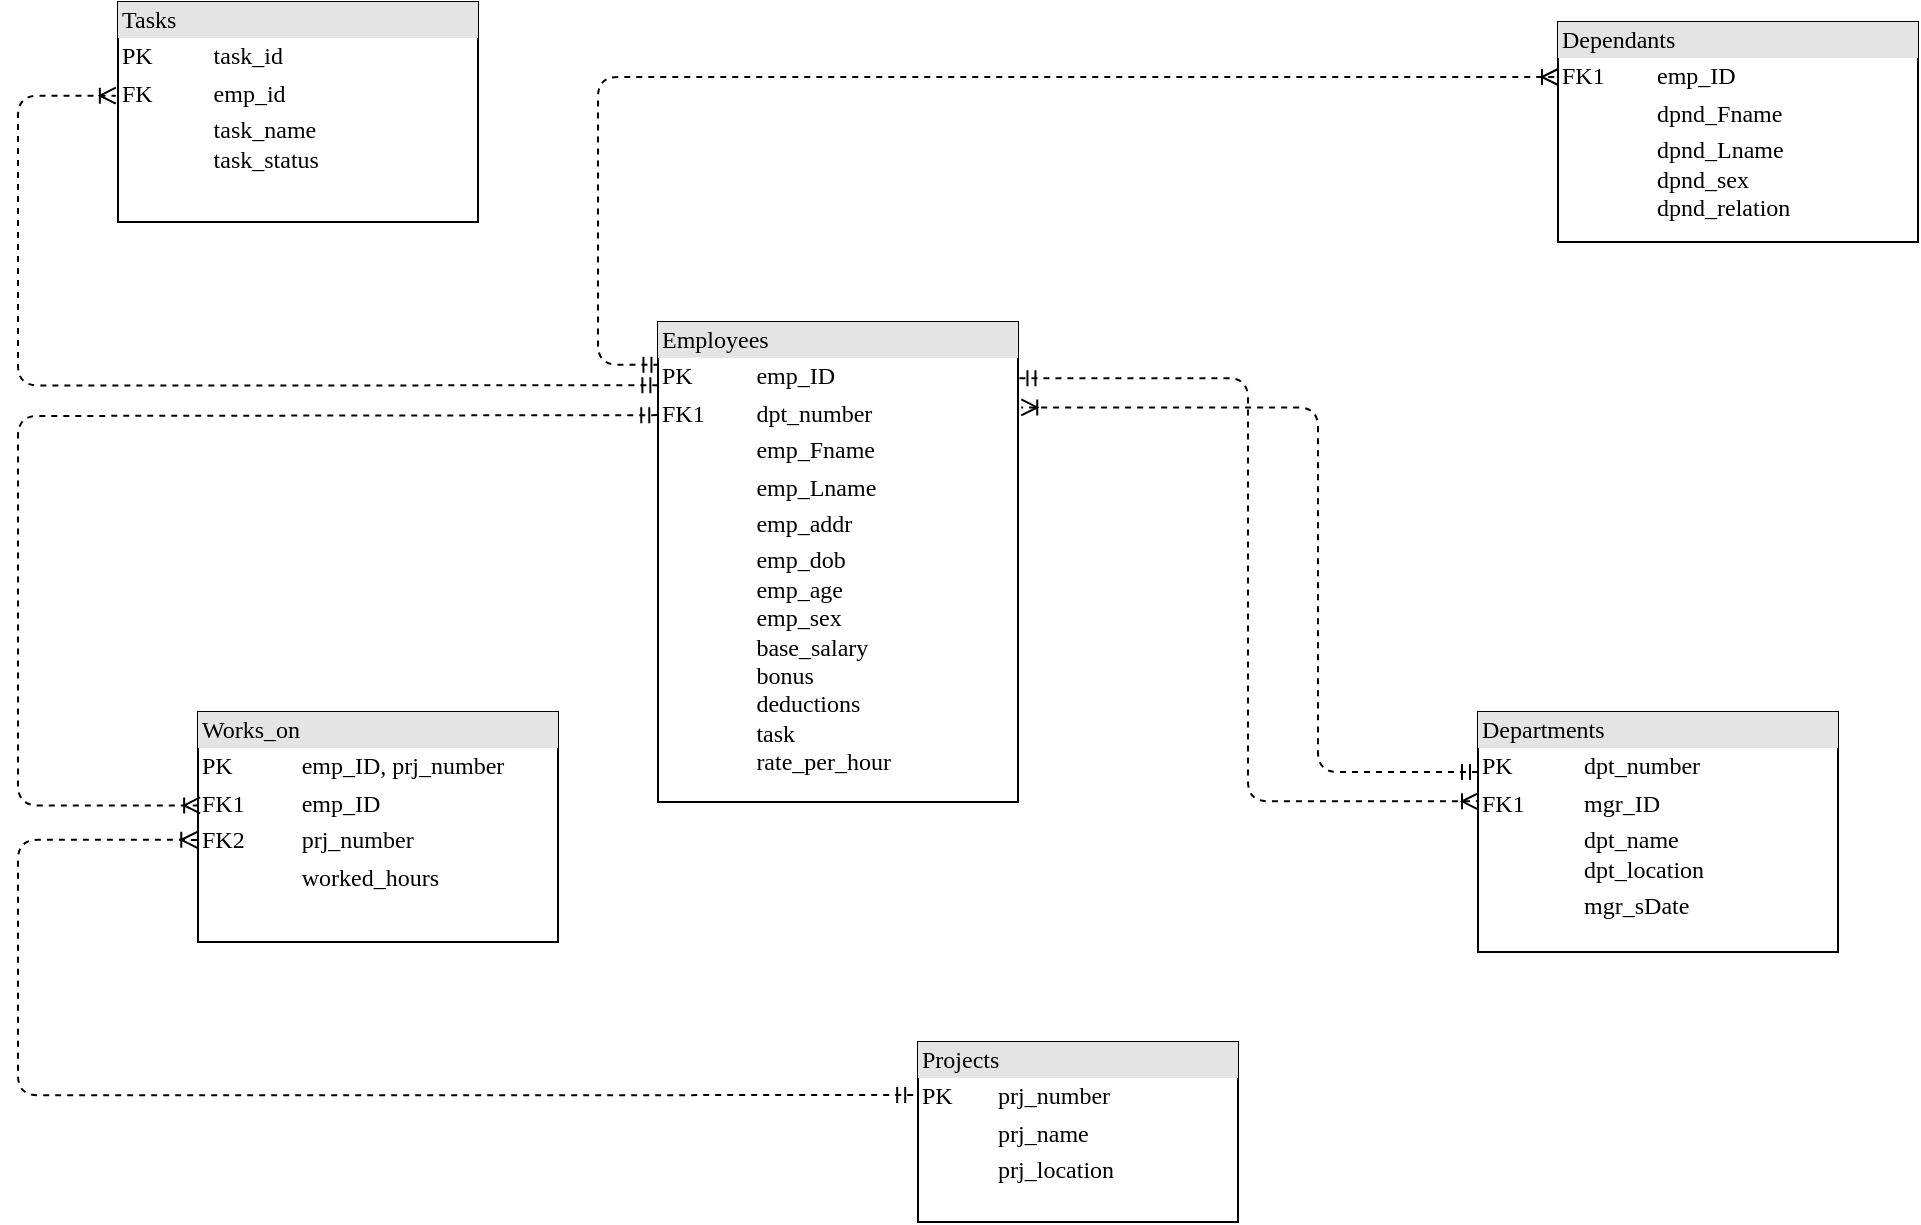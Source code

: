 <mxfile version="25.0.3">
  <diagram name="Page-1" id="2ca16b54-16f6-2749-3443-fa8db7711227">
    <mxGraphModel dx="500" dy="393" grid="1" gridSize="10" guides="1" tooltips="1" connect="1" arrows="1" fold="1" page="1" pageScale="1" pageWidth="1100" pageHeight="850" background="none" math="0" shadow="0">
      <root>
        <mxCell id="0" />
        <mxCell id="1" parent="0" />
        <mxCell id="2ed32ef02a7f4228-20" style="edgeStyle=orthogonalEdgeStyle;html=1;dashed=1;labelBackgroundColor=none;startArrow=ERmandOne;endArrow=ERoneToMany;fontFamily=Verdana;fontSize=12;align=left;exitX=0.004;exitY=0.089;exitDx=0;exitDy=0;entryX=0;entryY=0.25;entryDx=0;entryDy=0;exitPerimeter=0;" parent="1" source="2ed32ef02a7f4228-2" target="2ed32ef02a7f4228-11" edge="1">
          <mxGeometry relative="1" as="geometry">
            <mxPoint x="680" y="310" as="sourcePoint" />
            <mxPoint x="840" y="410" as="targetPoint" />
            <Array as="points">
              <mxPoint x="400" y="261" />
              <mxPoint x="400" y="117" />
            </Array>
          </mxGeometry>
        </mxCell>
        <mxCell id="2ed32ef02a7f4228-2" value="&lt;div style=&quot;box-sizing: border-box ; width: 100% ; background: #e4e4e4 ; padding: 2px&quot;&gt;Employees&lt;/div&gt;&lt;table style=&quot;width: 100% ; font-size: 1em&quot; cellpadding=&quot;2&quot; cellspacing=&quot;0&quot;&gt;&lt;tbody&gt;&lt;tr&gt;&lt;td&gt;PK&lt;/td&gt;&lt;td&gt;emp_ID&lt;/td&gt;&lt;/tr&gt;&lt;tr&gt;&lt;td&gt;FK1&lt;/td&gt;&lt;td&gt;dpt_number&lt;/td&gt;&lt;/tr&gt;&lt;tr&gt;&lt;td&gt;&lt;/td&gt;&lt;td&gt;emp_Fname&lt;/td&gt;&lt;/tr&gt;&lt;tr&gt;&lt;td&gt;&lt;br&gt;&lt;/td&gt;&lt;td&gt;emp_Lname&lt;br&gt;&lt;/td&gt;&lt;/tr&gt;&lt;tr&gt;&lt;td&gt;&lt;br&gt;&lt;/td&gt;&lt;td&gt;emp_addr&lt;br&gt;&lt;/td&gt;&lt;/tr&gt;&lt;tr&gt;&lt;td&gt;&lt;br&gt;&lt;/td&gt;&lt;td&gt;emp_dob&lt;br&gt;emp_age&lt;br&gt;emp_sex&lt;br&gt;base_salary&lt;br&gt;bonus&lt;br&gt;deductions&lt;br&gt;task&lt;br&gt;rate_per_hour&lt;br&gt;&lt;/td&gt;&lt;/tr&gt;&lt;/tbody&gt;&lt;/table&gt;" style="verticalAlign=top;align=left;overflow=fill;html=1;rounded=0;shadow=0;comic=0;labelBackgroundColor=none;strokeWidth=1;fontFamily=Verdana;fontSize=12" parent="1" vertex="1">
          <mxGeometry x="430" y="240" width="180" height="240" as="geometry" />
        </mxCell>
        <mxCell id="2ed32ef02a7f4228-6" value="&lt;div style=&quot;box-sizing: border-box ; width: 100% ; background: #e4e4e4 ; padding: 2px&quot;&gt;Works_on&lt;br&gt;&lt;/div&gt;&lt;table style=&quot;width: 100% ; font-size: 1em&quot; cellpadding=&quot;2&quot; cellspacing=&quot;0&quot;&gt;&lt;tbody&gt;&lt;tr&gt;&lt;td&gt;PK&lt;/td&gt;&lt;td&gt;emp_ID, prj_number&lt;br&gt;&lt;/td&gt;&lt;/tr&gt;&lt;tr&gt;&lt;td&gt;FK1&lt;/td&gt;&lt;td&gt;emp_ID&lt;/td&gt;&lt;/tr&gt;&lt;tr&gt;&lt;td&gt;FK2&amp;nbsp;&amp;nbsp;&amp;nbsp;&amp;nbsp;&amp;nbsp; &lt;br&gt;&lt;/td&gt;&lt;td&gt;prj_number&lt;/td&gt;&lt;/tr&gt;&lt;tr&gt;&lt;td&gt;&lt;br&gt;&lt;/td&gt;&lt;td&gt;worked_hours&lt;br&gt;&lt;/td&gt;&lt;/tr&gt;&lt;tr&gt;&lt;td&gt;&lt;br&gt;&lt;/td&gt;&lt;td&gt;&lt;br&gt;&lt;/td&gt;&lt;/tr&gt;&lt;tr&gt;&lt;td&gt;&lt;br&gt;&lt;/td&gt;&lt;td&gt;&lt;br&gt;&lt;/td&gt;&lt;/tr&gt;&lt;tr&gt;&lt;td&gt;&lt;br&gt;&lt;/td&gt;&lt;td&gt;&lt;br&gt;&lt;/td&gt;&lt;/tr&gt;&lt;tr&gt;&lt;td&gt;&lt;br&gt;&lt;/td&gt;&lt;td&gt;&lt;br&gt;&lt;/td&gt;&lt;/tr&gt;&lt;tr&gt;&lt;td&gt;&lt;br&gt;&lt;/td&gt;&lt;td&gt;&lt;br&gt;&lt;/td&gt;&lt;/tr&gt;&lt;tr&gt;&lt;td&gt;&lt;br&gt;&lt;/td&gt;&lt;td&gt;&lt;br&gt;&lt;/td&gt;&lt;/tr&gt;&lt;/tbody&gt;&lt;/table&gt;" style="verticalAlign=top;align=left;overflow=fill;html=1;rounded=0;shadow=0;comic=0;labelBackgroundColor=none;strokeWidth=1;fontFamily=Verdana;fontSize=12" parent="1" vertex="1">
          <mxGeometry x="200" y="435" width="180" height="115" as="geometry" />
        </mxCell>
        <mxCell id="2ed32ef02a7f4228-9" value="&lt;div style=&quot;box-sizing:border-box;width:100%;background:#e4e4e4;padding:2px;&quot;&gt;Projects&lt;/div&gt;&lt;table style=&quot;width:100%;font-size:1em;&quot; cellpadding=&quot;2&quot; cellspacing=&quot;0&quot;&gt;&lt;tbody&gt;&lt;tr&gt;&lt;td&gt;PK&lt;/td&gt;&lt;td&gt;prj_number&lt;/td&gt;&lt;/tr&gt;&lt;tr&gt;&lt;td&gt;&lt;br&gt;&lt;/td&gt;&lt;td&gt;prj_name&lt;/td&gt;&lt;/tr&gt;&lt;tr&gt;&lt;td&gt;&lt;/td&gt;&lt;td&gt;prj_location&lt;/td&gt;&lt;/tr&gt;&lt;/tbody&gt;&lt;/table&gt;" style="verticalAlign=top;align=left;overflow=fill;html=1;rounded=0;shadow=0;comic=0;labelBackgroundColor=none;strokeWidth=1;fontFamily=Verdana;fontSize=12" parent="1" vertex="1">
          <mxGeometry x="560" y="600" width="160" height="90" as="geometry" />
        </mxCell>
        <mxCell id="2ed32ef02a7f4228-10" value="&lt;div style=&quot;box-sizing: border-box ; width: 100% ; background: #e4e4e4 ; padding: 2px&quot;&gt;Departments&lt;/div&gt;&lt;table style=&quot;width: 100% ; font-size: 1em&quot; cellpadding=&quot;2&quot; cellspacing=&quot;0&quot;&gt;&lt;tbody&gt;&lt;tr&gt;&lt;td&gt;PK&lt;/td&gt;&lt;td&gt;dpt_number&lt;/td&gt;&lt;/tr&gt;&lt;tr&gt;&lt;td&gt;FK1&lt;/td&gt;&lt;td&gt;mgr_ID&lt;/td&gt;&lt;/tr&gt;&lt;tr&gt;&lt;td&gt;&lt;br&gt;&lt;/td&gt;&lt;td&gt;dpt_name&lt;br&gt;dpt_location&lt;br&gt;&lt;/td&gt;&lt;/tr&gt;&lt;tr&gt;&lt;td&gt;&lt;br&gt;&lt;/td&gt;&lt;td&gt;mgr_sDate&lt;/td&gt;&lt;/tr&gt;&lt;tr&gt;&lt;td&gt;&lt;br&gt;&lt;/td&gt;&lt;td&gt;&lt;br&gt;&lt;/td&gt;&lt;/tr&gt;&lt;tr&gt;&lt;td&gt;&lt;br&gt;&lt;/td&gt;&lt;td&gt;&lt;br&gt;&lt;/td&gt;&lt;/tr&gt;&lt;tr&gt;&lt;td&gt;&lt;br&gt;&lt;/td&gt;&lt;td&gt;&lt;br&gt;&lt;/td&gt;&lt;/tr&gt;&lt;tr&gt;&lt;td&gt;&lt;br&gt;&lt;/td&gt;&lt;td&gt;&lt;br&gt;&lt;/td&gt;&lt;/tr&gt;&lt;tr&gt;&lt;td&gt;&lt;br&gt;&lt;/td&gt;&lt;td&gt;&lt;br&gt;&lt;/td&gt;&lt;/tr&gt;&lt;tr&gt;&lt;td&gt;&lt;br&gt;&lt;/td&gt;&lt;td&gt;&lt;br&gt;&lt;/td&gt;&lt;/tr&gt;&lt;tr&gt;&lt;td&gt;&lt;br&gt;&lt;/td&gt;&lt;td&gt;&lt;br&gt;&lt;/td&gt;&lt;/tr&gt;&lt;tr&gt;&lt;td&gt;&lt;br&gt;&lt;/td&gt;&lt;td&gt;&lt;br&gt;&lt;/td&gt;&lt;/tr&gt;&lt;/tbody&gt;&lt;/table&gt;" style="verticalAlign=top;align=left;overflow=fill;html=1;rounded=0;shadow=0;comic=0;labelBackgroundColor=none;strokeWidth=1;fontFamily=Verdana;fontSize=12" parent="1" vertex="1">
          <mxGeometry x="840" y="435" width="180" height="120" as="geometry" />
        </mxCell>
        <mxCell id="2ed32ef02a7f4228-11" value="&lt;div style=&quot;box-sizing:border-box;width:100%;background:#e4e4e4;padding:2px;&quot;&gt;Dependants&lt;/div&gt;&lt;table style=&quot;width:100%;font-size:1em;&quot; cellpadding=&quot;2&quot; cellspacing=&quot;0&quot;&gt;&lt;tbody&gt;&lt;tr&gt;&lt;td&gt;FK1&lt;/td&gt;&lt;td&gt;emp_ID&lt;/td&gt;&lt;/tr&gt;&lt;tr&gt;&lt;td&gt;&lt;br&gt;&lt;/td&gt;&lt;td&gt;dpnd_Fname&lt;/td&gt;&lt;/tr&gt;&lt;tr&gt;&lt;td&gt;&lt;/td&gt;&lt;td&gt;dpnd_Lname&lt;br&gt;dpnd_sex&lt;br&gt;dpnd_relation&lt;br&gt;&lt;/td&gt;&lt;/tr&gt;&lt;/tbody&gt;&lt;/table&gt;" style="verticalAlign=top;align=left;overflow=fill;html=1;rounded=0;shadow=0;comic=0;labelBackgroundColor=none;strokeWidth=1;fontFamily=Verdana;fontSize=12" parent="1" vertex="1">
          <mxGeometry x="880" y="90" width="180" height="110" as="geometry" />
        </mxCell>
        <mxCell id="FQ3qO40GOQNw2ry8NDiW-3" style="edgeStyle=orthogonalEdgeStyle;html=1;dashed=1;labelBackgroundColor=none;startArrow=ERmandOne;endArrow=ERoneToMany;fontFamily=Verdana;fontSize=12;align=left;entryX=0.006;entryY=0.406;entryDx=0;entryDy=0;exitX=-0.002;exitY=0.194;exitDx=0;exitDy=0;exitPerimeter=0;entryPerimeter=0;" parent="1" source="2ed32ef02a7f4228-2" target="2ed32ef02a7f4228-6" edge="1">
          <mxGeometry relative="1" as="geometry">
            <mxPoint x="420" y="300" as="sourcePoint" />
            <mxPoint x="170" y="494.965" as="targetPoint" />
            <Array as="points">
              <mxPoint x="399" y="287" />
              <mxPoint x="110" y="287" />
              <mxPoint x="110" y="482" />
            </Array>
          </mxGeometry>
        </mxCell>
        <mxCell id="FQ3qO40GOQNw2ry8NDiW-7" style="edgeStyle=orthogonalEdgeStyle;html=1;dashed=1;labelBackgroundColor=none;startArrow=ERmandOne;endArrow=ERoneToMany;fontFamily=Verdana;fontSize=12;align=left;exitX=1.004;exitY=0.117;exitDx=0;exitDy=0;entryX=0;entryY=0.372;entryDx=0;entryDy=0;exitPerimeter=0;entryPerimeter=0;" parent="1" source="2ed32ef02a7f4228-2" target="2ed32ef02a7f4228-10" edge="1">
          <mxGeometry relative="1" as="geometry">
            <mxPoint x="210" y="505" as="sourcePoint" />
            <mxPoint x="410" y="710" as="targetPoint" />
          </mxGeometry>
        </mxCell>
        <mxCell id="FQ3qO40GOQNw2ry8NDiW-12" style="edgeStyle=orthogonalEdgeStyle;html=1;dashed=1;labelBackgroundColor=none;startArrow=ERmandOne;endArrow=ERoneToMany;fontFamily=Verdana;fontSize=12;align=left;exitX=-0.015;exitY=0.295;exitDx=0;exitDy=0;exitPerimeter=0;entryX=-0.002;entryY=0.556;entryDx=0;entryDy=0;entryPerimeter=0;" parent="1" source="2ed32ef02a7f4228-9" target="2ed32ef02a7f4228-6" edge="1">
          <mxGeometry relative="1" as="geometry">
            <mxPoint x="260" y="590" as="sourcePoint" />
            <mxPoint x="100" y="470" as="targetPoint" />
            <Array as="points">
              <mxPoint x="110" y="627" />
              <mxPoint x="110" y="499" />
            </Array>
          </mxGeometry>
        </mxCell>
        <mxCell id="FQ3qO40GOQNw2ry8NDiW-17" style="edgeStyle=orthogonalEdgeStyle;html=1;dashed=1;labelBackgroundColor=none;startArrow=ERmandOne;endArrow=ERoneToMany;fontFamily=Verdana;fontSize=12;align=left;exitX=0;exitY=0.25;exitDx=0;exitDy=0;entryX=1.009;entryY=0.178;entryDx=0;entryDy=0;entryPerimeter=0;" parent="1" source="2ed32ef02a7f4228-10" target="2ed32ef02a7f4228-2" edge="1">
          <mxGeometry relative="1" as="geometry">
            <mxPoint x="441" y="295" as="sourcePoint" />
            <mxPoint x="30" y="295" as="targetPoint" />
            <Array as="points">
              <mxPoint x="760" y="440" />
              <mxPoint x="760" y="283" />
              <mxPoint x="640" y="283" />
            </Array>
          </mxGeometry>
        </mxCell>
        <mxCell id="y8nWwF3VC8KgoUikwVf_-3" value="&lt;div style=&quot;box-sizing:border-box;width:100%;background:#e4e4e4;padding:2px;&quot;&gt;Tasks&lt;/div&gt;&lt;table style=&quot;width:100%;font-size:1em;&quot; cellpadding=&quot;2&quot; cellspacing=&quot;0&quot;&gt;&lt;tbody&gt;&lt;tr&gt;&lt;td&gt;PK&lt;br&gt;&lt;/td&gt;&lt;td&gt;task_id&lt;br&gt;&lt;/td&gt;&lt;/tr&gt;&lt;tr&gt;&lt;td&gt;FK&lt;br&gt;&lt;/td&gt;&lt;td&gt;emp_id&lt;br&gt;&lt;/td&gt;&lt;/tr&gt;&lt;tr&gt;&lt;td&gt;&lt;/td&gt;&lt;td&gt;task_name&lt;br&gt;task_status&lt;br&gt;&lt;br&gt;&lt;/td&gt;&lt;/tr&gt;&lt;/tbody&gt;&lt;/table&gt;" style="verticalAlign=top;align=left;overflow=fill;html=1;rounded=0;shadow=0;comic=0;labelBackgroundColor=none;strokeWidth=1;fontFamily=Verdana;fontSize=12" vertex="1" parent="1">
          <mxGeometry x="160" y="80" width="180" height="110" as="geometry" />
        </mxCell>
        <mxCell id="y8nWwF3VC8KgoUikwVf_-4" style="edgeStyle=orthogonalEdgeStyle;html=1;dashed=1;labelBackgroundColor=none;startArrow=ERmandOne;endArrow=ERoneToMany;fontFamily=Verdana;fontSize=12;align=left;exitX=0.001;exitY=0.132;exitDx=0;exitDy=0;exitPerimeter=0;entryX=-0.006;entryY=0.426;entryDx=0;entryDy=0;entryPerimeter=0;" edge="1" parent="1" source="2ed32ef02a7f4228-2" target="y8nWwF3VC8KgoUikwVf_-3">
          <mxGeometry relative="1" as="geometry">
            <mxPoint x="440" y="297" as="sourcePoint" />
            <mxPoint x="90" y="140" as="targetPoint" />
            <Array as="points">
              <mxPoint x="110" y="272" />
              <mxPoint x="110" y="127" />
            </Array>
          </mxGeometry>
        </mxCell>
      </root>
    </mxGraphModel>
  </diagram>
</mxfile>
